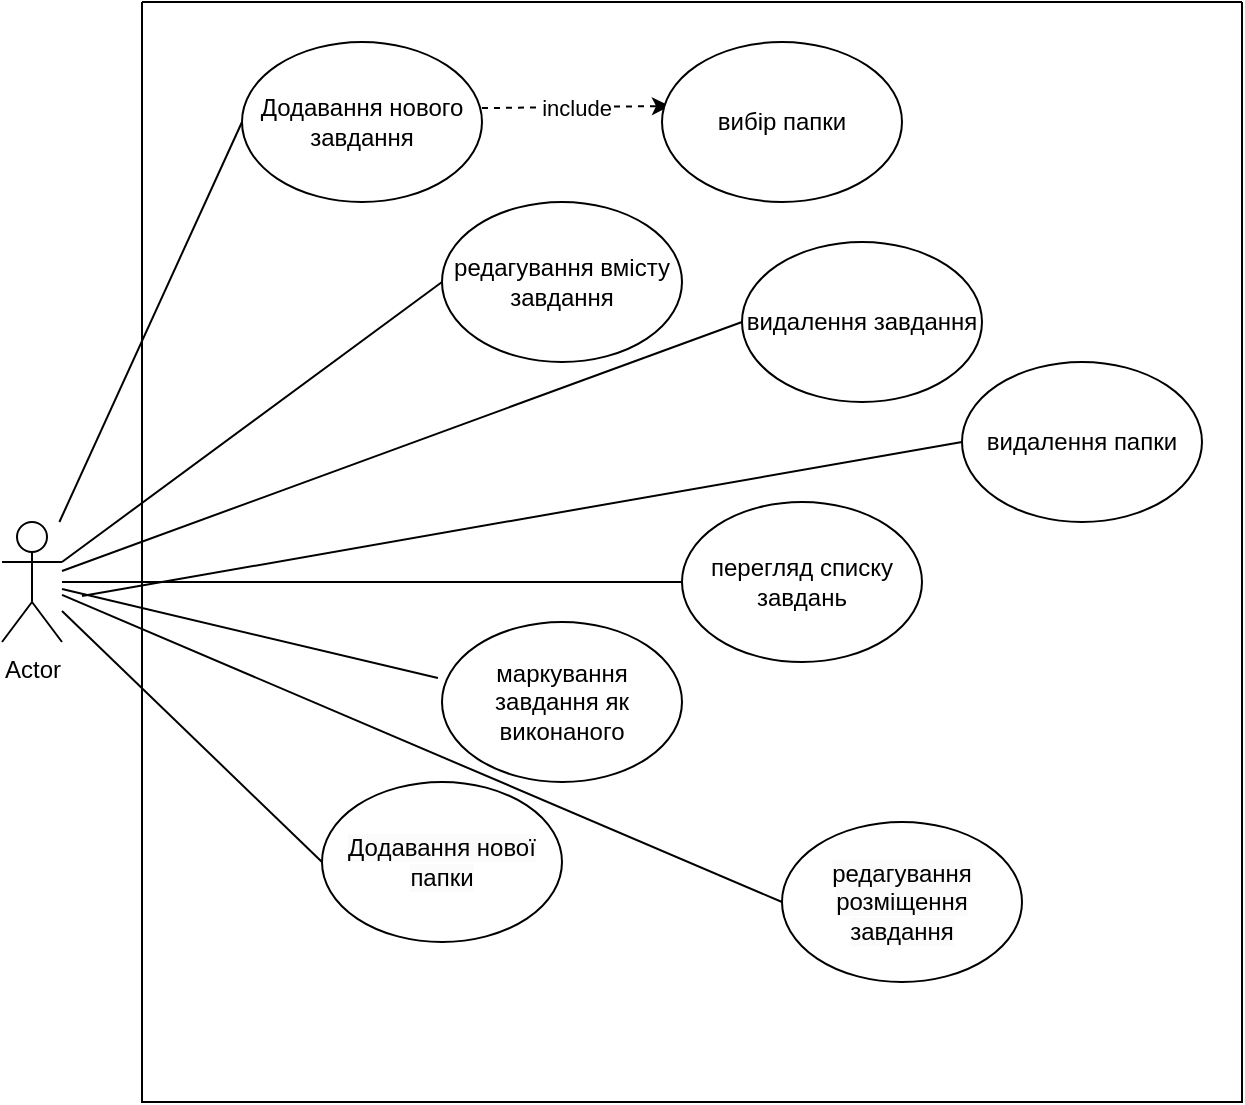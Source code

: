 <mxfile version="24.4.4" type="github">
  <diagram name="Сторінка-1" id="FEp7lu4pxWlQpjzQfAse">
    <mxGraphModel dx="1230" dy="696" grid="1" gridSize="10" guides="1" tooltips="1" connect="1" arrows="1" fold="1" page="1" pageScale="1" pageWidth="827" pageHeight="1169" math="0" shadow="0">
      <root>
        <mxCell id="0" />
        <mxCell id="1" parent="0" />
        <mxCell id="nkeZ1zDKkdtDhTpdN3cv-1" value="Actor" style="shape=umlActor;verticalLabelPosition=bottom;verticalAlign=top;html=1;outlineConnect=0;" vertex="1" parent="1">
          <mxGeometry x="90" y="340" width="30" height="60" as="geometry" />
        </mxCell>
        <mxCell id="nkeZ1zDKkdtDhTpdN3cv-3" value="" style="endArrow=none;html=1;rounded=0;entryX=0;entryY=0.5;entryDx=0;entryDy=0;endFill=0;" edge="1" parent="1" source="nkeZ1zDKkdtDhTpdN3cv-1" target="nkeZ1zDKkdtDhTpdN3cv-6">
          <mxGeometry width="50" height="50" relative="1" as="geometry">
            <mxPoint x="190" y="310" as="sourcePoint" />
            <mxPoint x="270" y="185" as="targetPoint" />
          </mxGeometry>
        </mxCell>
        <mxCell id="nkeZ1zDKkdtDhTpdN3cv-4" value="" style="swimlane;startSize=0;" vertex="1" parent="1">
          <mxGeometry x="160" y="80" width="550" height="550" as="geometry" />
        </mxCell>
        <mxCell id="nkeZ1zDKkdtDhTpdN3cv-6" value="Додавання нового завдання" style="ellipse;whiteSpace=wrap;html=1;" vertex="1" parent="nkeZ1zDKkdtDhTpdN3cv-4">
          <mxGeometry x="50" y="20" width="120" height="80" as="geometry" />
        </mxCell>
        <mxCell id="nkeZ1zDKkdtDhTpdN3cv-7" value="редагування вмісту завдання" style="ellipse;whiteSpace=wrap;html=1;" vertex="1" parent="nkeZ1zDKkdtDhTpdN3cv-4">
          <mxGeometry x="150" y="100" width="120" height="80" as="geometry" />
        </mxCell>
        <mxCell id="nkeZ1zDKkdtDhTpdN3cv-9" value="видалення завдання" style="ellipse;whiteSpace=wrap;html=1;" vertex="1" parent="nkeZ1zDKkdtDhTpdN3cv-4">
          <mxGeometry x="300" y="120" width="120" height="80" as="geometry" />
        </mxCell>
        <mxCell id="nkeZ1zDKkdtDhTpdN3cv-11" value="перегляд списку завдань" style="ellipse;whiteSpace=wrap;html=1;" vertex="1" parent="nkeZ1zDKkdtDhTpdN3cv-4">
          <mxGeometry x="270" y="250" width="120" height="80" as="geometry" />
        </mxCell>
        <mxCell id="nkeZ1zDKkdtDhTpdN3cv-13" value="маркування завдання як виконаного" style="ellipse;whiteSpace=wrap;html=1;" vertex="1" parent="nkeZ1zDKkdtDhTpdN3cv-4">
          <mxGeometry x="150" y="310" width="120" height="80" as="geometry" />
        </mxCell>
        <mxCell id="nkeZ1zDKkdtDhTpdN3cv-15" value="include" style="endArrow=classic;html=1;rounded=0;exitX=1;exitY=0.413;exitDx=0;exitDy=0;exitPerimeter=0;dashed=1;entryX=0.033;entryY=0.4;entryDx=0;entryDy=0;entryPerimeter=0;" edge="1" parent="nkeZ1zDKkdtDhTpdN3cv-4" source="nkeZ1zDKkdtDhTpdN3cv-6" target="nkeZ1zDKkdtDhTpdN3cv-16">
          <mxGeometry width="50" height="50" relative="1" as="geometry">
            <mxPoint x="240" y="90" as="sourcePoint" />
            <mxPoint x="240" y="50" as="targetPoint" />
          </mxGeometry>
        </mxCell>
        <mxCell id="nkeZ1zDKkdtDhTpdN3cv-16" value="вибір папки" style="ellipse;whiteSpace=wrap;html=1;" vertex="1" parent="nkeZ1zDKkdtDhTpdN3cv-4">
          <mxGeometry x="260" y="20" width="120" height="80" as="geometry" />
        </mxCell>
        <mxCell id="nkeZ1zDKkdtDhTpdN3cv-17" value="видалення папки" style="ellipse;whiteSpace=wrap;html=1;" vertex="1" parent="nkeZ1zDKkdtDhTpdN3cv-4">
          <mxGeometry x="410" y="180" width="120" height="80" as="geometry" />
        </mxCell>
        <mxCell id="nkeZ1zDKkdtDhTpdN3cv-20" value="&lt;br&gt;&lt;span style=&quot;color: rgb(0, 0, 0); font-family: Helvetica; font-size: 12px; font-style: normal; font-variant-ligatures: normal; font-variant-caps: normal; font-weight: 400; letter-spacing: normal; orphans: 2; text-align: center; text-indent: 0px; text-transform: none; widows: 2; word-spacing: 0px; -webkit-text-stroke-width: 0px; white-space: normal; background-color: rgb(251, 251, 251); text-decoration-thickness: initial; text-decoration-style: initial; text-decoration-color: initial; display: inline !important; float: none;&quot;&gt;Додавання нової папки&lt;/span&gt;&lt;div&gt;&lt;br/&gt;&lt;/div&gt;" style="ellipse;whiteSpace=wrap;html=1;" vertex="1" parent="nkeZ1zDKkdtDhTpdN3cv-4">
          <mxGeometry x="90" y="390" width="120" height="80" as="geometry" />
        </mxCell>
        <mxCell id="nkeZ1zDKkdtDhTpdN3cv-21" value="&lt;br&gt;&lt;span style=&quot;color: rgb(0, 0, 0); font-family: Helvetica; font-size: 12px; font-style: normal; font-variant-ligatures: normal; font-variant-caps: normal; font-weight: 400; letter-spacing: normal; orphans: 2; text-align: center; text-indent: 0px; text-transform: none; widows: 2; word-spacing: 0px; -webkit-text-stroke-width: 0px; white-space: normal; background-color: rgb(251, 251, 251); text-decoration-thickness: initial; text-decoration-style: initial; text-decoration-color: initial; display: inline !important; float: none;&quot;&gt;редагування розміщення завдання&lt;/span&gt;&lt;div&gt;&lt;br/&gt;&lt;/div&gt;" style="ellipse;whiteSpace=wrap;html=1;" vertex="1" parent="nkeZ1zDKkdtDhTpdN3cv-4">
          <mxGeometry x="320" y="410" width="120" height="80" as="geometry" />
        </mxCell>
        <mxCell id="nkeZ1zDKkdtDhTpdN3cv-8" value="" style="endArrow=none;html=1;rounded=0;exitX=1;exitY=0.333;exitDx=0;exitDy=0;exitPerimeter=0;entryX=0;entryY=0.5;entryDx=0;entryDy=0;endFill=0;" edge="1" parent="1" source="nkeZ1zDKkdtDhTpdN3cv-1" target="nkeZ1zDKkdtDhTpdN3cv-7">
          <mxGeometry width="50" height="50" relative="1" as="geometry">
            <mxPoint x="150" y="410" as="sourcePoint" />
            <mxPoint x="200" y="360" as="targetPoint" />
          </mxGeometry>
        </mxCell>
        <mxCell id="nkeZ1zDKkdtDhTpdN3cv-10" value="" style="endArrow=none;html=1;rounded=0;entryX=0;entryY=0.5;entryDx=0;entryDy=0;" edge="1" parent="1" source="nkeZ1zDKkdtDhTpdN3cv-1" target="nkeZ1zDKkdtDhTpdN3cv-9">
          <mxGeometry width="50" height="50" relative="1" as="geometry">
            <mxPoint x="240" y="440" as="sourcePoint" />
            <mxPoint x="290" y="390" as="targetPoint" />
          </mxGeometry>
        </mxCell>
        <mxCell id="nkeZ1zDKkdtDhTpdN3cv-12" value="" style="endArrow=none;html=1;rounded=0;" edge="1" parent="1" source="nkeZ1zDKkdtDhTpdN3cv-1" target="nkeZ1zDKkdtDhTpdN3cv-11">
          <mxGeometry width="50" height="50" relative="1" as="geometry">
            <mxPoint x="180" y="460" as="sourcePoint" />
            <mxPoint x="230" y="410" as="targetPoint" />
          </mxGeometry>
        </mxCell>
        <mxCell id="nkeZ1zDKkdtDhTpdN3cv-14" value="" style="endArrow=none;html=1;rounded=0;entryX=-0.017;entryY=0.35;entryDx=0;entryDy=0;entryPerimeter=0;" edge="1" parent="1" source="nkeZ1zDKkdtDhTpdN3cv-1" target="nkeZ1zDKkdtDhTpdN3cv-13">
          <mxGeometry width="50" height="50" relative="1" as="geometry">
            <mxPoint x="130" y="550" as="sourcePoint" />
            <mxPoint x="180" y="500" as="targetPoint" />
          </mxGeometry>
        </mxCell>
        <mxCell id="nkeZ1zDKkdtDhTpdN3cv-18" value="" style="endArrow=none;html=1;rounded=0;entryX=0;entryY=0.5;entryDx=0;entryDy=0;" edge="1" parent="1" target="nkeZ1zDKkdtDhTpdN3cv-17">
          <mxGeometry width="50" height="50" relative="1" as="geometry">
            <mxPoint x="130" y="377" as="sourcePoint" />
            <mxPoint x="300" y="400" as="targetPoint" />
          </mxGeometry>
        </mxCell>
        <mxCell id="nkeZ1zDKkdtDhTpdN3cv-19" value="" style="endArrow=none;html=1;rounded=0;entryX=0;entryY=0.5;entryDx=0;entryDy=0;" edge="1" parent="1" source="nkeZ1zDKkdtDhTpdN3cv-1" target="nkeZ1zDKkdtDhTpdN3cv-20">
          <mxGeometry width="50" height="50" relative="1" as="geometry">
            <mxPoint x="280" y="560" as="sourcePoint" />
            <mxPoint x="330" y="510" as="targetPoint" />
          </mxGeometry>
        </mxCell>
        <mxCell id="nkeZ1zDKkdtDhTpdN3cv-22" value="" style="endArrow=none;html=1;rounded=0;entryX=0;entryY=0.5;entryDx=0;entryDy=0;" edge="1" parent="1" source="nkeZ1zDKkdtDhTpdN3cv-1" target="nkeZ1zDKkdtDhTpdN3cv-21">
          <mxGeometry width="50" height="50" relative="1" as="geometry">
            <mxPoint x="190" y="590" as="sourcePoint" />
            <mxPoint x="240" y="540" as="targetPoint" />
          </mxGeometry>
        </mxCell>
      </root>
    </mxGraphModel>
  </diagram>
</mxfile>
